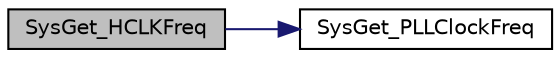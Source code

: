 digraph "SysGet_HCLKFreq"
{
 // LATEX_PDF_SIZE
  edge [fontname="Helvetica",fontsize="10",labelfontname="Helvetica",labelfontsize="10"];
  node [fontname="Helvetica",fontsize="10",shape=record];
  rankdir="LR";
  Node1 [label="SysGet_HCLKFreq",height=0.2,width=0.4,color="black", fillcolor="grey75", style="filled", fontcolor="black",tooltip="Get current HCLK clock frequency."];
  Node1 -> Node2 [color="midnightblue",fontsize="10",style="solid",fontname="Helvetica"];
  Node2 [label="SysGet_PLLClockFreq",height=0.2,width=0.4,color="black", fillcolor="white", style="filled",URL="$de/d38/system___nano100_series_8c.html#ad0eab36ae6ce25e23219dc6a1e8fa73a",tooltip="Calculate current PLL clock frequency."];
}

